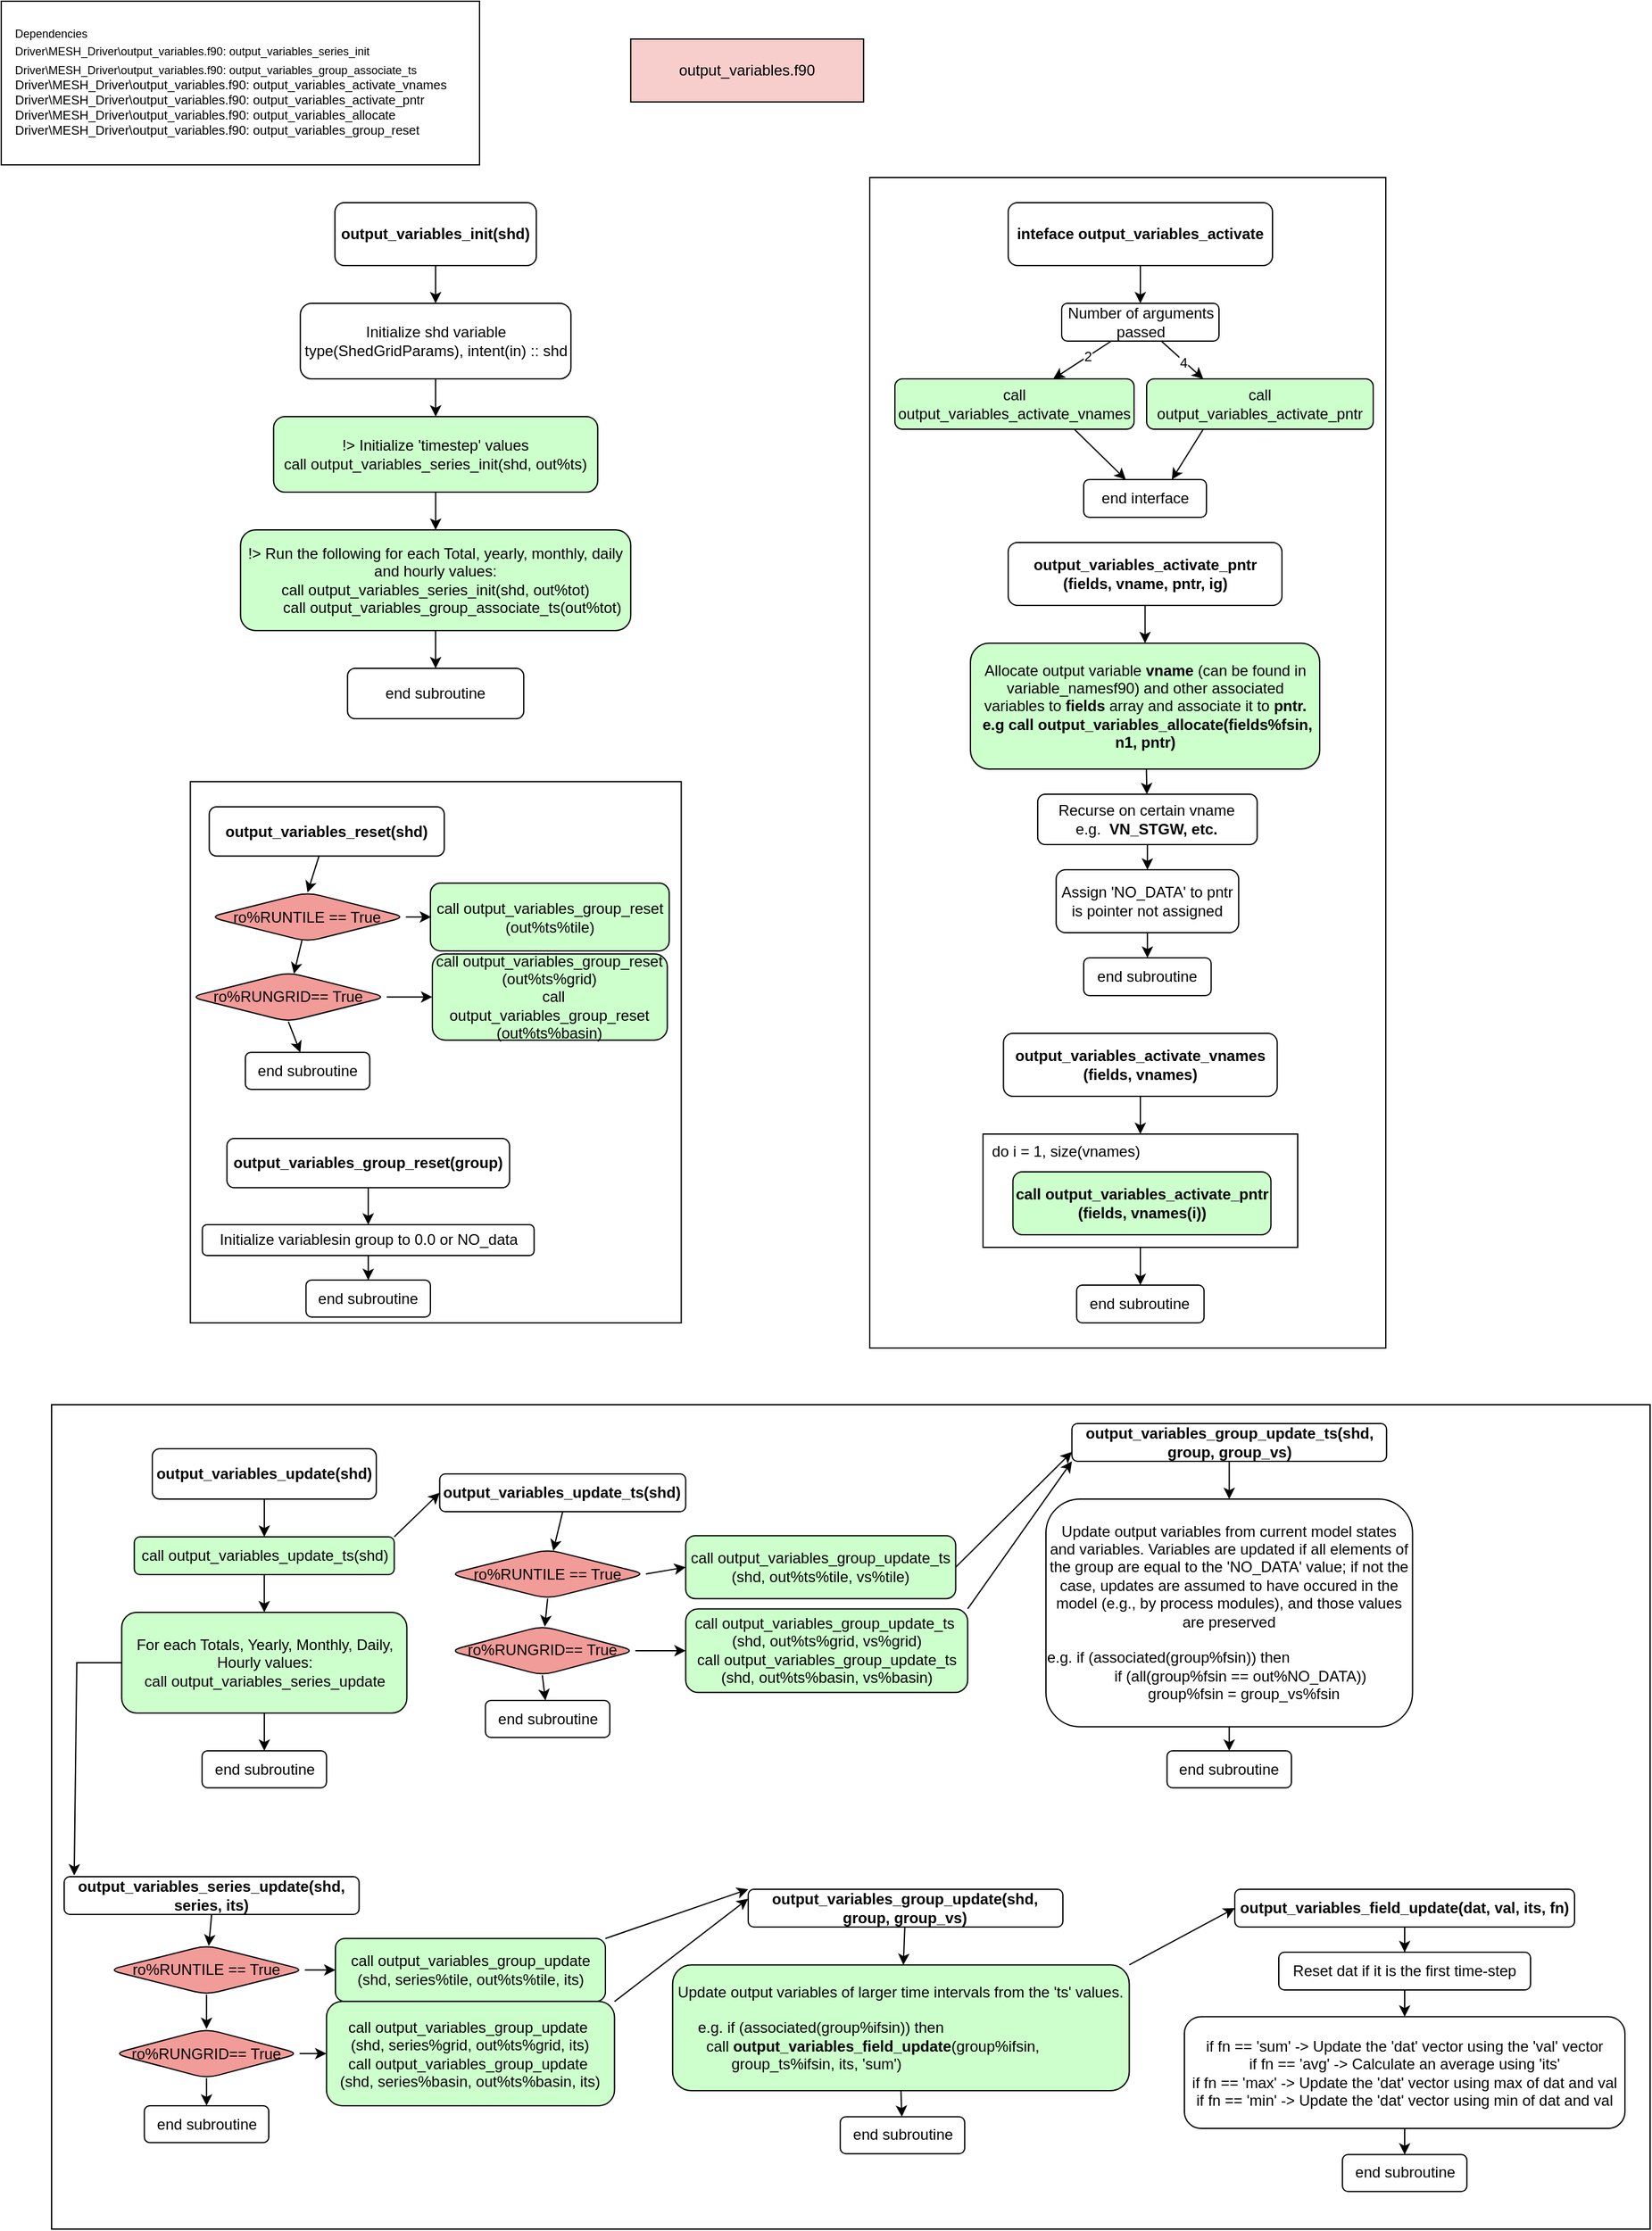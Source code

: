 <mxfile version="24.7.16">
  <diagram name="Page-1" id="zaTo76ql84y3UghPxRbT">
    <mxGraphModel dx="2683" dy="1070" grid="1" gridSize="10" guides="1" tooltips="1" connect="1" arrows="1" fold="1" page="1" pageScale="1" pageWidth="850" pageHeight="1100" math="0" shadow="0">
      <root>
        <mxCell id="0" />
        <mxCell id="1" parent="0" />
        <mxCell id="HI4NAbZDw0g9heowj1an-21" value="output_variables.f90" style="rounded=0;whiteSpace=wrap;html=1;fillColor=#F8CECC;" parent="1" vertex="1">
          <mxGeometry x="500.12" y="30" width="185" height="50" as="geometry" />
        </mxCell>
        <mxCell id="HI4NAbZDw0g9heowj1an-22" value="" style="edgeStyle=orthogonalEdgeStyle;rounded=0;orthogonalLoop=1;jettySize=auto;html=1;" parent="1" source="HI4NAbZDw0g9heowj1an-23" target="HI4NAbZDw0g9heowj1an-28" edge="1">
          <mxGeometry relative="1" as="geometry" />
        </mxCell>
        <mxCell id="HI4NAbZDw0g9heowj1an-23" value="&lt;b&gt;output_variables_init(shd)&lt;/b&gt;" style="rounded=1;whiteSpace=wrap;html=1;" parent="1" vertex="1">
          <mxGeometry x="265.12" y="160" width="160" height="50" as="geometry" />
        </mxCell>
        <mxCell id="HI4NAbZDw0g9heowj1an-24" value="" style="group" parent="1" vertex="1" connectable="0">
          <mxGeometry width="380" height="130" as="geometry" />
        </mxCell>
        <mxCell id="HI4NAbZDw0g9heowj1an-25" value="" style="rounded=0;whiteSpace=wrap;html=1;" parent="HI4NAbZDw0g9heowj1an-24" vertex="1">
          <mxGeometry width="380" height="130" as="geometry" />
        </mxCell>
        <mxCell id="HI4NAbZDw0g9heowj1an-26" value="&lt;font style=&quot;font-size: 9px;&quot;&gt;Dependencies&lt;/font&gt;&lt;div&gt;&lt;div&gt;&lt;font style=&quot;font-size: 9px;&quot;&gt;Driver\MESH_Driver\output_variables.f90: output_variables_series_init&lt;/font&gt;&lt;/div&gt;&lt;div&gt;&lt;font style=&quot;font-size: 9px;&quot;&gt;Driver\MESH_Driver\output_variables.f90: output_variables_group_associate_ts&lt;/font&gt;&lt;/div&gt;&lt;/div&gt;&lt;div&gt;&lt;font size=&quot;1&quot; style=&quot;&quot;&gt;&lt;div style=&quot;&quot;&gt;Driver\MESH_Driver\output_variables.f90: output_variables_activate_vnames&lt;/div&gt;&lt;div style=&quot;&quot;&gt;Driver\MESH_Driver\output_variables.f90: output_variables_activate_pntr&lt;/div&gt;&lt;div style=&quot;&quot;&gt;Driver\MESH_Driver\output_variables.f90: output_variables_allocate&lt;/div&gt;&lt;div style=&quot;&quot;&gt;Driver\MESH_Driver\output_variables.f90: output_variables_group_reset&lt;br&gt;&lt;/div&gt;&lt;/font&gt;&lt;/div&gt;" style="text;html=1;align=left;verticalAlign=middle;whiteSpace=wrap;rounded=0;" parent="HI4NAbZDw0g9heowj1an-24" vertex="1">
          <mxGeometry x="8.769" width="361.731" height="126.486" as="geometry" />
        </mxCell>
        <mxCell id="HI4NAbZDw0g9heowj1an-27" value="" style="edgeStyle=orthogonalEdgeStyle;rounded=0;orthogonalLoop=1;jettySize=auto;html=1;" parent="1" source="HI4NAbZDw0g9heowj1an-28" target="HI4NAbZDw0g9heowj1an-30" edge="1">
          <mxGeometry relative="1" as="geometry" />
        </mxCell>
        <mxCell id="HI4NAbZDw0g9heowj1an-28" value="Initialize shd variable&lt;div&gt;type(ShedGridParams), intent(in) :: shd&lt;br&gt;&lt;/div&gt;" style="whiteSpace=wrap;html=1;rounded=1;" parent="1" vertex="1">
          <mxGeometry x="237.62" y="240" width="215" height="60" as="geometry" />
        </mxCell>
        <mxCell id="HI4NAbZDw0g9heowj1an-29" value="" style="edgeStyle=orthogonalEdgeStyle;rounded=0;orthogonalLoop=1;jettySize=auto;html=1;" parent="1" source="HI4NAbZDw0g9heowj1an-30" target="HI4NAbZDw0g9heowj1an-32" edge="1">
          <mxGeometry relative="1" as="geometry" />
        </mxCell>
        <mxCell id="HI4NAbZDw0g9heowj1an-30" value="&lt;div&gt;&lt;span style=&quot;background-color: initial;&quot;&gt;!&amp;gt; Initialize &#39;timestep&#39; values&lt;/span&gt;&lt;/div&gt;&lt;div&gt;&lt;span style=&quot;background-color: initial;&quot;&gt;call output_variables_series_init(shd, out%ts)&lt;/span&gt;&lt;br&gt;&lt;/div&gt;" style="whiteSpace=wrap;html=1;rounded=1;fillColor=#CCFFCC;" parent="1" vertex="1">
          <mxGeometry x="216.37" y="330" width="257.5" height="60" as="geometry" />
        </mxCell>
        <mxCell id="HI4NAbZDw0g9heowj1an-31" value="" style="edgeStyle=orthogonalEdgeStyle;rounded=0;orthogonalLoop=1;jettySize=auto;html=1;" parent="1" source="HI4NAbZDw0g9heowj1an-32" target="HI4NAbZDw0g9heowj1an-33" edge="1">
          <mxGeometry relative="1" as="geometry" />
        </mxCell>
        <mxCell id="HI4NAbZDw0g9heowj1an-32" value="&lt;div&gt;!&amp;gt; Run the following for each Total, yearly, monthly, daily and hourly values:&lt;/div&gt;&lt;div&gt;call output_variables_series_init(shd, out%tot)&lt;/div&gt;&lt;div&gt;&amp;nbsp; &amp;nbsp; &amp;nbsp; &amp;nbsp; call output_variables_group_associate_ts(out%tot)&lt;/div&gt;" style="whiteSpace=wrap;html=1;rounded=1;fillColor=#CCFFCC;" parent="1" vertex="1">
          <mxGeometry x="190.12" y="420" width="310" height="80" as="geometry" />
        </mxCell>
        <mxCell id="HI4NAbZDw0g9heowj1an-33" value="end subroutine" style="whiteSpace=wrap;html=1;rounded=1;" parent="1" vertex="1">
          <mxGeometry x="275.12" y="530" width="140" height="40" as="geometry" />
        </mxCell>
        <mxCell id="HI4NAbZDw0g9heowj1an-63" value="" style="group" parent="1" vertex="1" connectable="0">
          <mxGeometry x="150.002" y="620" width="390.238" height="430" as="geometry" />
        </mxCell>
        <mxCell id="HI4NAbZDw0g9heowj1an-64" value="" style="rounded=0;whiteSpace=wrap;html=1;" parent="HI4NAbZDw0g9heowj1an-63" vertex="1">
          <mxGeometry x="0.238" width="390" height="430" as="geometry" />
        </mxCell>
        <mxCell id="HI4NAbZDw0g9heowj1an-65" style="edgeStyle=none;rounded=0;orthogonalLoop=1;jettySize=auto;html=1;entryX=0.5;entryY=0;entryDx=0;entryDy=0;" parent="HI4NAbZDw0g9heowj1an-63" source="HI4NAbZDw0g9heowj1an-66" target="HI4NAbZDw0g9heowj1an-70" edge="1">
          <mxGeometry relative="1" as="geometry">
            <mxPoint x="95.179" y="88" as="targetPoint" />
          </mxGeometry>
        </mxCell>
        <mxCell id="HI4NAbZDw0g9heowj1an-66" value="&lt;b&gt;output_variables_reset(shd)&lt;/b&gt;" style="whiteSpace=wrap;html=1;rounded=1;fillColor=#FFFFFF;" parent="HI4NAbZDw0g9heowj1an-63" vertex="1">
          <mxGeometry x="15.25" y="19.996" width="186.696" height="39.111" as="geometry" />
        </mxCell>
        <mxCell id="HI4NAbZDw0g9heowj1an-67" value="end subroutine" style="whiteSpace=wrap;html=1;rounded=1;fillColor=#FFFFFF;" parent="HI4NAbZDw0g9heowj1an-63" vertex="1">
          <mxGeometry x="43.929" y="215.111" width="98.839" height="29.333" as="geometry" />
        </mxCell>
        <mxCell id="HI4NAbZDw0g9heowj1an-68" value="" style="edgeStyle=orthogonalEdgeStyle;rounded=0;orthogonalLoop=1;jettySize=auto;html=1;" parent="HI4NAbZDw0g9heowj1an-63" source="HI4NAbZDw0g9heowj1an-70" target="HI4NAbZDw0g9heowj1an-71" edge="1">
          <mxGeometry relative="1" as="geometry" />
        </mxCell>
        <mxCell id="HI4NAbZDw0g9heowj1an-69" style="rounded=0;orthogonalLoop=1;jettySize=auto;html=1;" parent="HI4NAbZDw0g9heowj1an-63" source="HI4NAbZDw0g9heowj1an-70" target="HI4NAbZDw0g9heowj1an-74" edge="1">
          <mxGeometry relative="1" as="geometry" />
        </mxCell>
        <mxCell id="HI4NAbZDw0g9heowj1an-70" value="&lt;div&gt;ro%RUNTILE == True&lt;/div&gt;" style="rhombus;whiteSpace=wrap;html=1;rounded=1;fillColor=#F19C99;" parent="HI4NAbZDw0g9heowj1an-63" vertex="1">
          <mxGeometry x="15.248" y="88" width="156.19" height="39.111" as="geometry" />
        </mxCell>
        <mxCell id="HI4NAbZDw0g9heowj1an-71" value="call output_variables_group_reset (out%ts%tile)" style="whiteSpace=wrap;html=1;fillColor=#CCFFCC;rounded=1;" parent="HI4NAbZDw0g9heowj1an-63" vertex="1">
          <mxGeometry x="190.972" y="80.667" width="189.742" height="53.778" as="geometry" />
        </mxCell>
        <mxCell id="HI4NAbZDw0g9heowj1an-72" style="edgeStyle=orthogonalEdgeStyle;rounded=0;orthogonalLoop=1;jettySize=auto;html=1;exitX=1;exitY=0.5;exitDx=0;exitDy=0;entryX=0;entryY=0.5;entryDx=0;entryDy=0;" parent="HI4NAbZDw0g9heowj1an-63" source="HI4NAbZDw0g9heowj1an-74" target="HI4NAbZDw0g9heowj1an-75" edge="1">
          <mxGeometry relative="1" as="geometry" />
        </mxCell>
        <mxCell id="HI4NAbZDw0g9heowj1an-73" style="rounded=0;orthogonalLoop=1;jettySize=auto;html=1;exitX=0.5;exitY=1;exitDx=0;exitDy=0;" parent="HI4NAbZDw0g9heowj1an-63" source="HI4NAbZDw0g9heowj1an-74" target="HI4NAbZDw0g9heowj1an-67" edge="1">
          <mxGeometry relative="1" as="geometry" />
        </mxCell>
        <mxCell id="HI4NAbZDw0g9heowj1an-74" value="&lt;div&gt;ro%RUNGRID== True&lt;/div&gt;" style="rhombus;whiteSpace=wrap;html=1;rounded=1;fillColor=#F19C99;" parent="HI4NAbZDw0g9heowj1an-63" vertex="1">
          <mxGeometry y="151.556" width="156.19" height="39.111" as="geometry" />
        </mxCell>
        <mxCell id="HI4NAbZDw0g9heowj1an-75" value="&lt;div&gt;call output_variables_group_reset (out%ts%grid)&lt;/div&gt;&lt;div&gt;&amp;nbsp; call output_variables_group_reset (out%ts%basin)&lt;/div&gt;" style="whiteSpace=wrap;html=1;fillColor=#CCFFCC;rounded=1;" parent="HI4NAbZDw0g9heowj1an-63" vertex="1">
          <mxGeometry x="192.495" y="136.889" width="186.696" height="68.444" as="geometry" />
        </mxCell>
        <mxCell id="HI4NAbZDw0g9heowj1an-76" style="edgeStyle=none;rounded=0;orthogonalLoop=1;jettySize=auto;html=1;entryX=0.5;entryY=0;entryDx=0;entryDy=0;" parent="HI4NAbZDw0g9heowj1an-63" source="HI4NAbZDw0g9heowj1an-77" target="HI4NAbZDw0g9heowj1an-80" edge="1">
          <mxGeometry relative="1" as="geometry">
            <mxPoint x="103.105" y="322.667" as="targetPoint" />
          </mxGeometry>
        </mxCell>
        <mxCell id="HI4NAbZDw0g9heowj1an-77" value="&lt;b&gt;output_variables_group_reset(group)&lt;/b&gt;" style="whiteSpace=wrap;html=1;rounded=1;fillColor=#FFFFFF;" parent="HI4NAbZDw0g9heowj1an-63" vertex="1">
          <mxGeometry x="29.295" y="283.556" width="224.524" height="39.111" as="geometry" />
        </mxCell>
        <mxCell id="HI4NAbZDw0g9heowj1an-78" value="end subroutine" style="whiteSpace=wrap;html=1;rounded=1;fillColor=#FFFFFF;" parent="HI4NAbZDw0g9heowj1an-63" vertex="1">
          <mxGeometry x="92.133" y="396" width="98.839" height="29.333" as="geometry" />
        </mxCell>
        <mxCell id="HI4NAbZDw0g9heowj1an-79" style="edgeStyle=orthogonalEdgeStyle;rounded=0;orthogonalLoop=1;jettySize=auto;html=1;entryX=0.5;entryY=0;entryDx=0;entryDy=0;" parent="HI4NAbZDw0g9heowj1an-63" source="HI4NAbZDw0g9heowj1an-80" target="HI4NAbZDw0g9heowj1an-78" edge="1">
          <mxGeometry relative="1" as="geometry" />
        </mxCell>
        <mxCell id="HI4NAbZDw0g9heowj1an-80" value="Initialize variablesin group to 0.0 or NO_data" style="whiteSpace=wrap;html=1;fillColor=#FFFFFF;rounded=1;" parent="HI4NAbZDw0g9heowj1an-63" vertex="1">
          <mxGeometry x="9.762" y="352" width="263.571" height="24.444" as="geometry" />
        </mxCell>
        <mxCell id="HI4NAbZDw0g9heowj1an-88" style="rounded=0;orthogonalLoop=1;jettySize=auto;html=1;" parent="1" edge="1">
          <mxGeometry relative="1" as="geometry">
            <mxPoint x="118.679" y="1256.003" as="sourcePoint" />
          </mxGeometry>
        </mxCell>
        <mxCell id="HI4NAbZDw0g9heowj1an-178" value="" style="group" parent="1" vertex="1" connectable="0">
          <mxGeometry x="690" y="140" width="410" height="930" as="geometry" />
        </mxCell>
        <mxCell id="HI4NAbZDw0g9heowj1an-20" value="" style="rounded=0;whiteSpace=wrap;html=1;" parent="HI4NAbZDw0g9heowj1an-178" vertex="1">
          <mxGeometry width="410" height="930" as="geometry" />
        </mxCell>
        <mxCell id="HI4NAbZDw0g9heowj1an-34" value="" style="edgeStyle=orthogonalEdgeStyle;rounded=0;orthogonalLoop=1;jettySize=auto;html=1;" parent="HI4NAbZDw0g9heowj1an-178" source="HI4NAbZDw0g9heowj1an-35" target="HI4NAbZDw0g9heowj1an-40" edge="1">
          <mxGeometry relative="1" as="geometry" />
        </mxCell>
        <mxCell id="HI4NAbZDw0g9heowj1an-35" value="&lt;b&gt;inteface output_variables_activate&lt;/b&gt;" style="rounded=1;whiteSpace=wrap;html=1;" parent="HI4NAbZDw0g9heowj1an-178" vertex="1">
          <mxGeometry x="110" y="20" width="210" height="50" as="geometry" />
        </mxCell>
        <mxCell id="HI4NAbZDw0g9heowj1an-36" value="" style="rounded=0;orthogonalLoop=1;jettySize=auto;html=1;" parent="HI4NAbZDw0g9heowj1an-178" source="HI4NAbZDw0g9heowj1an-40" target="HI4NAbZDw0g9heowj1an-42" edge="1">
          <mxGeometry relative="1" as="geometry" />
        </mxCell>
        <mxCell id="HI4NAbZDw0g9heowj1an-37" value="2" style="edgeLabel;html=1;align=center;verticalAlign=middle;resizable=0;points=[];" parent="HI4NAbZDw0g9heowj1an-36" vertex="1" connectable="0">
          <mxGeometry x="-0.175" y="-1" relative="1" as="geometry">
            <mxPoint as="offset" />
          </mxGeometry>
        </mxCell>
        <mxCell id="HI4NAbZDw0g9heowj1an-38" style="rounded=0;orthogonalLoop=1;jettySize=auto;html=1;entryX=0.25;entryY=0;entryDx=0;entryDy=0;" parent="HI4NAbZDw0g9heowj1an-178" source="HI4NAbZDw0g9heowj1an-40" target="HI4NAbZDw0g9heowj1an-43" edge="1">
          <mxGeometry relative="1" as="geometry" />
        </mxCell>
        <mxCell id="HI4NAbZDw0g9heowj1an-39" value="4" style="edgeLabel;html=1;align=center;verticalAlign=middle;resizable=0;points=[];" parent="HI4NAbZDw0g9heowj1an-38" vertex="1" connectable="0">
          <mxGeometry x="0.072" y="-1" relative="1" as="geometry">
            <mxPoint as="offset" />
          </mxGeometry>
        </mxCell>
        <mxCell id="HI4NAbZDw0g9heowj1an-40" value="Number of arguments passed" style="whiteSpace=wrap;html=1;rounded=1;" parent="HI4NAbZDw0g9heowj1an-178" vertex="1">
          <mxGeometry x="152.5" y="100" width="125" height="30" as="geometry" />
        </mxCell>
        <mxCell id="HI4NAbZDw0g9heowj1an-41" style="rounded=0;orthogonalLoop=1;jettySize=auto;html=1;exitX=0.75;exitY=1;exitDx=0;exitDy=0;" parent="HI4NAbZDw0g9heowj1an-178" source="HI4NAbZDw0g9heowj1an-42" target="HI4NAbZDw0g9heowj1an-44" edge="1">
          <mxGeometry relative="1" as="geometry" />
        </mxCell>
        <mxCell id="HI4NAbZDw0g9heowj1an-42" value="call output_variables_activate_vnames" style="whiteSpace=wrap;html=1;rounded=1;fillColor=#CCFFCC;" parent="HI4NAbZDw0g9heowj1an-178" vertex="1">
          <mxGeometry x="20" y="160" width="190" height="40" as="geometry" />
        </mxCell>
        <mxCell id="HI4NAbZDw0g9heowj1an-43" value="call output_variables_activate_pntr" style="whiteSpace=wrap;html=1;rounded=1;fillColor=#CCFFCC;" parent="HI4NAbZDw0g9heowj1an-178" vertex="1">
          <mxGeometry x="220" y="160" width="180" height="40" as="geometry" />
        </mxCell>
        <mxCell id="HI4NAbZDw0g9heowj1an-44" value="end interface" style="whiteSpace=wrap;html=1;rounded=1;" parent="HI4NAbZDw0g9heowj1an-178" vertex="1">
          <mxGeometry x="170" y="240" width="97.5" height="30" as="geometry" />
        </mxCell>
        <mxCell id="HI4NAbZDw0g9heowj1an-45" style="edgeStyle=none;rounded=0;orthogonalLoop=1;jettySize=auto;html=1;exitX=0.25;exitY=1;exitDx=0;exitDy=0;" parent="HI4NAbZDw0g9heowj1an-178" source="HI4NAbZDw0g9heowj1an-43" edge="1">
          <mxGeometry relative="1" as="geometry">
            <mxPoint x="240" y="240" as="targetPoint" />
          </mxGeometry>
        </mxCell>
        <mxCell id="HI4NAbZDw0g9heowj1an-46" style="edgeStyle=none;rounded=0;orthogonalLoop=1;jettySize=auto;html=1;entryX=0.5;entryY=0;entryDx=0;entryDy=0;" parent="HI4NAbZDw0g9heowj1an-178" source="HI4NAbZDw0g9heowj1an-47" target="HI4NAbZDw0g9heowj1an-49" edge="1">
          <mxGeometry relative="1" as="geometry" />
        </mxCell>
        <mxCell id="HI4NAbZDw0g9heowj1an-47" value="&lt;b&gt;output_variables_activate_vnames (fields, vnames)&lt;/b&gt;" style="whiteSpace=wrap;html=1;rounded=1;fillColor=#FFFFFF;" parent="HI4NAbZDw0g9heowj1an-178" vertex="1">
          <mxGeometry x="106.25" y="680" width="217.5" height="50" as="geometry" />
        </mxCell>
        <mxCell id="HI4NAbZDw0g9heowj1an-48" value="" style="group" parent="HI4NAbZDw0g9heowj1an-178" vertex="1" connectable="0">
          <mxGeometry x="90" y="760" width="250" height="90" as="geometry" />
        </mxCell>
        <mxCell id="HI4NAbZDw0g9heowj1an-49" value="" style="rounded=0;whiteSpace=wrap;html=1;" parent="HI4NAbZDw0g9heowj1an-48" vertex="1">
          <mxGeometry width="250" height="90" as="geometry" />
        </mxCell>
        <mxCell id="HI4NAbZDw0g9heowj1an-50" value="&lt;b&gt;call output_variables_activate_pntr (fields, vnames(i))&lt;/b&gt;" style="whiteSpace=wrap;html=1;rounded=1;fillColor=#CCFFCC;" parent="HI4NAbZDw0g9heowj1an-48" vertex="1">
          <mxGeometry x="23.75" y="30" width="205" height="50" as="geometry" />
        </mxCell>
        <mxCell id="HI4NAbZDw0g9heowj1an-51" value="do i = 1, size(vnames)" style="text;html=1;align=center;verticalAlign=middle;whiteSpace=wrap;rounded=0;" parent="HI4NAbZDw0g9heowj1an-48" vertex="1">
          <mxGeometry x="6.25" y="4" width="120" height="20" as="geometry" />
        </mxCell>
        <mxCell id="HI4NAbZDw0g9heowj1an-52" value="end subroutine" style="whiteSpace=wrap;html=1;rounded=1;fillColor=#FFFFFF;" parent="HI4NAbZDw0g9heowj1an-178" vertex="1">
          <mxGeometry x="164.38" y="880" width="101.25" height="30" as="geometry" />
        </mxCell>
        <mxCell id="HI4NAbZDw0g9heowj1an-53" value="" style="edgeStyle=none;rounded=0;orthogonalLoop=1;jettySize=auto;html=1;exitX=0.5;exitY=1;exitDx=0;exitDy=0;" parent="HI4NAbZDw0g9heowj1an-178" source="HI4NAbZDw0g9heowj1an-49" target="HI4NAbZDw0g9heowj1an-52" edge="1">
          <mxGeometry relative="1" as="geometry">
            <mxPoint x="216" y="860" as="sourcePoint" />
          </mxGeometry>
        </mxCell>
        <mxCell id="HI4NAbZDw0g9heowj1an-54" style="edgeStyle=none;rounded=0;orthogonalLoop=1;jettySize=auto;html=1;" parent="HI4NAbZDw0g9heowj1an-178" source="HI4NAbZDw0g9heowj1an-55" target="HI4NAbZDw0g9heowj1an-59" edge="1">
          <mxGeometry relative="1" as="geometry">
            <mxPoint x="218.75" y="370" as="targetPoint" />
          </mxGeometry>
        </mxCell>
        <mxCell id="HI4NAbZDw0g9heowj1an-55" value="&lt;b&gt;output_variables_activate_pntr (fields, vname, pntr, ig)&lt;/b&gt;" style="whiteSpace=wrap;html=1;rounded=1;fillColor=#FFFFFF;" parent="HI4NAbZDw0g9heowj1an-178" vertex="1">
          <mxGeometry x="110" y="290" width="217.5" height="50" as="geometry" />
        </mxCell>
        <mxCell id="HI4NAbZDw0g9heowj1an-56" value="end subroutine" style="whiteSpace=wrap;html=1;rounded=1;fillColor=#FFFFFF;" parent="HI4NAbZDw0g9heowj1an-178" vertex="1">
          <mxGeometry x="170" y="620" width="101.25" height="30" as="geometry" />
        </mxCell>
        <mxCell id="HI4NAbZDw0g9heowj1an-57" value="" style="edgeStyle=none;rounded=0;orthogonalLoop=1;jettySize=auto;html=1;exitX=0.5;exitY=1;exitDx=0;exitDy=0;" parent="HI4NAbZDw0g9heowj1an-178" source="HI4NAbZDw0g9heowj1an-60" target="HI4NAbZDw0g9heowj1an-56" edge="1">
          <mxGeometry relative="1" as="geometry">
            <mxPoint x="215" y="610" as="sourcePoint" />
          </mxGeometry>
        </mxCell>
        <mxCell id="HI4NAbZDw0g9heowj1an-58" style="edgeStyle=none;rounded=0;orthogonalLoop=1;jettySize=auto;html=1;" parent="HI4NAbZDw0g9heowj1an-178" source="HI4NAbZDw0g9heowj1an-59" target="HI4NAbZDw0g9heowj1an-62" edge="1">
          <mxGeometry relative="1" as="geometry" />
        </mxCell>
        <mxCell id="HI4NAbZDw0g9heowj1an-59" value="Allocate output variable &lt;b&gt;vname &lt;/b&gt;(can be found in variable_namesf90)&amp;nbsp;and other associated variables&amp;nbsp;to&lt;b&gt;&amp;nbsp;fields &lt;/b&gt;array and associate it to &lt;b&gt;pntr.&lt;/b&gt;&lt;br&gt;&lt;b&gt;&amp;nbsp;e.g call output_variables_allocate(fields%fsin, n1, pntr)&lt;/b&gt;" style="whiteSpace=wrap;html=1;rounded=1;fillColor=#CCFFCC;" parent="HI4NAbZDw0g9heowj1an-178" vertex="1">
          <mxGeometry x="80" y="370" width="277.5" height="100" as="geometry" />
        </mxCell>
        <mxCell id="HI4NAbZDw0g9heowj1an-60" value="Assign &#39;NO_DATA&#39; to pntr is pointer not assigned" style="whiteSpace=wrap;html=1;rounded=1;" parent="HI4NAbZDw0g9heowj1an-178" vertex="1">
          <mxGeometry x="148.12" y="550" width="145.01" height="50" as="geometry" />
        </mxCell>
        <mxCell id="HI4NAbZDw0g9heowj1an-61" style="edgeStyle=none;rounded=0;orthogonalLoop=1;jettySize=auto;html=1;entryX=0.5;entryY=0;entryDx=0;entryDy=0;" parent="HI4NAbZDw0g9heowj1an-178" source="HI4NAbZDw0g9heowj1an-62" target="HI4NAbZDw0g9heowj1an-60" edge="1">
          <mxGeometry relative="1" as="geometry" />
        </mxCell>
        <mxCell id="HI4NAbZDw0g9heowj1an-62" value="Recurse on certain vname e.g.&amp;nbsp;&amp;nbsp;&lt;b&gt;VN_STGW, etc.&lt;/b&gt;" style="whiteSpace=wrap;html=1;rounded=1;" parent="HI4NAbZDw0g9heowj1an-178" vertex="1">
          <mxGeometry x="133.44" y="490" width="174.37" height="40" as="geometry" />
        </mxCell>
        <mxCell id="HI4NAbZDw0g9heowj1an-179" value="" style="group" parent="1" vertex="1" connectable="0">
          <mxGeometry x="40" y="1115" width="1270" height="655" as="geometry" />
        </mxCell>
        <mxCell id="HI4NAbZDw0g9heowj1an-177" value="" style="rounded=0;whiteSpace=wrap;html=1;" parent="HI4NAbZDw0g9heowj1an-179" vertex="1">
          <mxGeometry width="1270" height="655" as="geometry" />
        </mxCell>
        <mxCell id="HI4NAbZDw0g9heowj1an-101" value="" style="edgeStyle=orthogonalEdgeStyle;rounded=0;orthogonalLoop=1;jettySize=auto;html=1;" parent="HI4NAbZDw0g9heowj1an-179" source="HI4NAbZDw0g9heowj1an-85" target="HI4NAbZDw0g9heowj1an-100" edge="1">
          <mxGeometry relative="1" as="geometry" />
        </mxCell>
        <mxCell id="HI4NAbZDw0g9heowj1an-85" value="&lt;b&gt;output_variables_update(shd)&lt;/b&gt;" style="whiteSpace=wrap;html=1;rounded=1;fillColor=#FFFFFF;" parent="HI4NAbZDw0g9heowj1an-179" vertex="1">
          <mxGeometry x="80" y="35" width="177.95" height="40" as="geometry" />
        </mxCell>
        <mxCell id="HI4NAbZDw0g9heowj1an-86" value="end subroutine" style="whiteSpace=wrap;html=1;rounded=1;fillColor=#FFFFFF;" parent="HI4NAbZDw0g9heowj1an-179" vertex="1">
          <mxGeometry x="119.55" y="275.001" width="98.839" height="29.333" as="geometry" />
        </mxCell>
        <mxCell id="HI4NAbZDw0g9heowj1an-114" style="rounded=0;orthogonalLoop=1;jettySize=auto;html=1;exitX=0.5;exitY=1;exitDx=0;exitDy=0;" parent="HI4NAbZDw0g9heowj1an-179" source="HI4NAbZDw0g9heowj1an-96" target="HI4NAbZDw0g9heowj1an-110" edge="1">
          <mxGeometry relative="1" as="geometry" />
        </mxCell>
        <mxCell id="HI4NAbZDw0g9heowj1an-96" value="&lt;b&gt;output_variables_update_ts(shd)&lt;/b&gt;" style="whiteSpace=wrap;html=1;rounded=1;fillColor=#FFFFFF;" parent="HI4NAbZDw0g9heowj1an-179" vertex="1">
          <mxGeometry x="308.33" y="55" width="195.46" height="30" as="geometry" />
        </mxCell>
        <mxCell id="HI4NAbZDw0g9heowj1an-103" value="" style="edgeStyle=orthogonalEdgeStyle;rounded=0;orthogonalLoop=1;jettySize=auto;html=1;" parent="HI4NAbZDw0g9heowj1an-179" source="HI4NAbZDw0g9heowj1an-100" target="HI4NAbZDw0g9heowj1an-102" edge="1">
          <mxGeometry relative="1" as="geometry" />
        </mxCell>
        <mxCell id="HI4NAbZDw0g9heowj1an-150" style="edgeStyle=none;rounded=0;orthogonalLoop=1;jettySize=auto;html=1;exitX=1;exitY=0;exitDx=0;exitDy=0;entryX=0;entryY=0.5;entryDx=0;entryDy=0;" parent="HI4NAbZDw0g9heowj1an-179" source="HI4NAbZDw0g9heowj1an-100" target="HI4NAbZDw0g9heowj1an-96" edge="1">
          <mxGeometry relative="1" as="geometry" />
        </mxCell>
        <mxCell id="HI4NAbZDw0g9heowj1an-100" value="call output_variables_update_ts(shd)" style="whiteSpace=wrap;html=1;fillColor=#CCFFCC;rounded=1;" parent="HI4NAbZDw0g9heowj1an-179" vertex="1">
          <mxGeometry x="65.7" y="105" width="206.54" height="30" as="geometry" />
        </mxCell>
        <mxCell id="HI4NAbZDw0g9heowj1an-105" style="edgeStyle=orthogonalEdgeStyle;rounded=0;orthogonalLoop=1;jettySize=auto;html=1;" parent="HI4NAbZDw0g9heowj1an-179" source="HI4NAbZDw0g9heowj1an-102" target="HI4NAbZDw0g9heowj1an-86" edge="1">
          <mxGeometry relative="1" as="geometry" />
        </mxCell>
        <mxCell id="HI4NAbZDw0g9heowj1an-151" style="edgeStyle=none;rounded=0;orthogonalLoop=1;jettySize=auto;html=1;exitX=0;exitY=0.5;exitDx=0;exitDy=0;entryX=0.034;entryY=-0.033;entryDx=0;entryDy=0;entryPerimeter=0;" parent="HI4NAbZDw0g9heowj1an-179" source="HI4NAbZDw0g9heowj1an-102" target="HI4NAbZDw0g9heowj1an-120" edge="1">
          <mxGeometry relative="1" as="geometry">
            <Array as="points">
              <mxPoint x="20" y="205" />
            </Array>
          </mxGeometry>
        </mxCell>
        <mxCell id="HI4NAbZDw0g9heowj1an-102" value="For each Totals, Yearly, Monthly, Daily, Hourly values:&lt;div&gt;call output_variables_series_update&lt;br&gt;&lt;/div&gt;" style="whiteSpace=wrap;html=1;fillColor=#CCFFCC;rounded=1;" parent="HI4NAbZDw0g9heowj1an-179" vertex="1">
          <mxGeometry x="55.7" y="165" width="226.55" height="80" as="geometry" />
        </mxCell>
        <mxCell id="HI4NAbZDw0g9heowj1an-109" value="end subroutine" style="whiteSpace=wrap;html=1;rounded=1;fillColor=#FFFFFF;" parent="HI4NAbZDw0g9heowj1an-179" vertex="1">
          <mxGeometry x="344.67" y="235.001" width="98.839" height="29.333" as="geometry" />
        </mxCell>
        <mxCell id="HI4NAbZDw0g9heowj1an-115" style="edgeStyle=none;rounded=0;orthogonalLoop=1;jettySize=auto;html=1;exitX=0.5;exitY=1;exitDx=0;exitDy=0;" parent="HI4NAbZDw0g9heowj1an-179" source="HI4NAbZDw0g9heowj1an-110" target="HI4NAbZDw0g9heowj1an-112" edge="1">
          <mxGeometry relative="1" as="geometry" />
        </mxCell>
        <mxCell id="HI4NAbZDw0g9heowj1an-116" style="edgeStyle=none;rounded=0;orthogonalLoop=1;jettySize=auto;html=1;exitX=1;exitY=0.5;exitDx=0;exitDy=0;entryX=0;entryY=0.5;entryDx=0;entryDy=0;" parent="HI4NAbZDw0g9heowj1an-179" source="HI4NAbZDw0g9heowj1an-110" target="HI4NAbZDw0g9heowj1an-111" edge="1">
          <mxGeometry relative="1" as="geometry" />
        </mxCell>
        <mxCell id="HI4NAbZDw0g9heowj1an-110" value="&lt;div&gt;ro%RUNTILE == True&lt;/div&gt;" style="rhombus;whiteSpace=wrap;html=1;rounded=1;fillColor=#F19C99;" parent="HI4NAbZDw0g9heowj1an-179" vertex="1">
          <mxGeometry x="315.99" y="115" width="156.19" height="39.111" as="geometry" />
        </mxCell>
        <mxCell id="HI4NAbZDw0g9heowj1an-136" style="edgeStyle=none;rounded=0;orthogonalLoop=1;jettySize=auto;html=1;exitX=1;exitY=0.5;exitDx=0;exitDy=0;entryX=0;entryY=0.75;entryDx=0;entryDy=0;" parent="HI4NAbZDw0g9heowj1an-179" source="HI4NAbZDw0g9heowj1an-111" target="HI4NAbZDw0g9heowj1an-131" edge="1">
          <mxGeometry relative="1" as="geometry" />
        </mxCell>
        <mxCell id="HI4NAbZDw0g9heowj1an-111" value="call output_variables_group_update_ts (shd, out%ts%tile, vs%tile)" style="whiteSpace=wrap;html=1;fillColor=#CCFFCC;rounded=1;" parent="HI4NAbZDw0g9heowj1an-179" vertex="1">
          <mxGeometry x="503.79" y="104.11" width="214.49" height="50" as="geometry" />
        </mxCell>
        <mxCell id="HI4NAbZDw0g9heowj1an-117" style="edgeStyle=none;rounded=0;orthogonalLoop=1;jettySize=auto;html=1;entryX=0;entryY=0.5;entryDx=0;entryDy=0;" parent="HI4NAbZDw0g9heowj1an-179" source="HI4NAbZDw0g9heowj1an-112" target="HI4NAbZDw0g9heowj1an-113" edge="1">
          <mxGeometry relative="1" as="geometry" />
        </mxCell>
        <mxCell id="HI4NAbZDw0g9heowj1an-118" style="edgeStyle=none;rounded=0;orthogonalLoop=1;jettySize=auto;html=1;exitX=0.5;exitY=1;exitDx=0;exitDy=0;" parent="HI4NAbZDw0g9heowj1an-179" source="HI4NAbZDw0g9heowj1an-112" target="HI4NAbZDw0g9heowj1an-109" edge="1">
          <mxGeometry relative="1" as="geometry" />
        </mxCell>
        <mxCell id="HI4NAbZDw0g9heowj1an-112" value="&lt;div&gt;ro%RUNGRID== True&lt;/div&gt;" style="rhombus;whiteSpace=wrap;html=1;rounded=1;fillColor=#F19C99;" parent="HI4NAbZDw0g9heowj1an-179" vertex="1">
          <mxGeometry x="315.99" y="175.89" width="147.8" height="39.11" as="geometry" />
        </mxCell>
        <mxCell id="HI4NAbZDw0g9heowj1an-137" style="edgeStyle=none;rounded=0;orthogonalLoop=1;jettySize=auto;html=1;exitX=1;exitY=0;exitDx=0;exitDy=0;entryX=0;entryY=1;entryDx=0;entryDy=0;" parent="HI4NAbZDw0g9heowj1an-179" source="HI4NAbZDw0g9heowj1an-113" edge="1" target="HI4NAbZDw0g9heowj1an-131">
          <mxGeometry relative="1" as="geometry">
            <mxPoint x="780" y="45" as="targetPoint" />
          </mxGeometry>
        </mxCell>
        <mxCell id="HI4NAbZDw0g9heowj1an-113" value="&lt;div&gt;call output_variables_group_update_ts&amp;nbsp;&lt;/div&gt;&lt;div&gt;(shd, out%ts%grid, vs%grid)&lt;/div&gt;&lt;div&gt;call output_variables_group_update_ts (shd, out%ts%basin, vs%basin)&lt;/div&gt;" style="whiteSpace=wrap;html=1;fillColor=#CCFFCC;rounded=1;" parent="HI4NAbZDw0g9heowj1an-179" vertex="1">
          <mxGeometry x="503.79" y="162.22" width="224.02" height="66.45" as="geometry" />
        </mxCell>
        <mxCell id="HI4NAbZDw0g9heowj1an-119" style="rounded=0;orthogonalLoop=1;jettySize=auto;html=1;exitX=0.5;exitY=1;exitDx=0;exitDy=0;" parent="HI4NAbZDw0g9heowj1an-179" source="HI4NAbZDw0g9heowj1an-120" target="HI4NAbZDw0g9heowj1an-124" edge="1">
          <mxGeometry relative="1" as="geometry" />
        </mxCell>
        <mxCell id="HI4NAbZDw0g9heowj1an-120" value="&lt;b&gt;output_variables_series_update(shd, series, its)&lt;/b&gt;" style="whiteSpace=wrap;html=1;rounded=1;fillColor=#FFFFFF;" parent="HI4NAbZDw0g9heowj1an-179" vertex="1">
          <mxGeometry x="10.0" y="375" width="234.3" height="30" as="geometry" />
        </mxCell>
        <mxCell id="HI4NAbZDw0g9heowj1an-121" value="end subroutine" style="whiteSpace=wrap;html=1;rounded=1;fillColor=#FFFFFF;" parent="HI4NAbZDw0g9heowj1an-179" vertex="1">
          <mxGeometry x="73.68" y="556.951" width="98.839" height="29.333" as="geometry" />
        </mxCell>
        <mxCell id="HI4NAbZDw0g9heowj1an-122" style="edgeStyle=none;rounded=0;orthogonalLoop=1;jettySize=auto;html=1;exitX=0.5;exitY=1;exitDx=0;exitDy=0;" parent="HI4NAbZDw0g9heowj1an-179" source="HI4NAbZDw0g9heowj1an-124" target="HI4NAbZDw0g9heowj1an-128" edge="1">
          <mxGeometry relative="1" as="geometry" />
        </mxCell>
        <mxCell id="HI4NAbZDw0g9heowj1an-123" style="edgeStyle=none;rounded=0;orthogonalLoop=1;jettySize=auto;html=1;exitX=1;exitY=0.5;exitDx=0;exitDy=0;entryX=0;entryY=0.5;entryDx=0;entryDy=0;" parent="HI4NAbZDw0g9heowj1an-179" source="HI4NAbZDw0g9heowj1an-124" target="HI4NAbZDw0g9heowj1an-125" edge="1">
          <mxGeometry relative="1" as="geometry" />
        </mxCell>
        <mxCell id="HI4NAbZDw0g9heowj1an-124" value="&lt;div&gt;ro%RUNTILE == True&lt;/div&gt;" style="rhombus;whiteSpace=wrap;html=1;rounded=1;fillColor=#F19C99;" parent="HI4NAbZDw0g9heowj1an-179" vertex="1">
          <mxGeometry x="45.0" y="429.56" width="156.19" height="39.111" as="geometry" />
        </mxCell>
        <mxCell id="HI4NAbZDw0g9heowj1an-143" style="edgeStyle=none;rounded=0;orthogonalLoop=1;jettySize=auto;html=1;exitX=1;exitY=0;exitDx=0;exitDy=0;entryX=0;entryY=0;entryDx=0;entryDy=0;" parent="HI4NAbZDw0g9heowj1an-179" source="HI4NAbZDw0g9heowj1an-125" target="HI4NAbZDw0g9heowj1an-139" edge="1">
          <mxGeometry relative="1" as="geometry">
            <mxPoint x="540" y="375" as="targetPoint" />
          </mxGeometry>
        </mxCell>
        <mxCell id="HI4NAbZDw0g9heowj1an-125" value="call output_variables_group_update (shd, series%tile, out%ts%tile, its)" style="whiteSpace=wrap;html=1;fillColor=#CCFFCC;rounded=1;" parent="HI4NAbZDw0g9heowj1an-179" vertex="1">
          <mxGeometry x="225.51" y="424.12" width="214.49" height="50" as="geometry" />
        </mxCell>
        <mxCell id="HI4NAbZDw0g9heowj1an-126" style="edgeStyle=none;rounded=0;orthogonalLoop=1;jettySize=auto;html=1;entryX=0;entryY=0.5;entryDx=0;entryDy=0;" parent="HI4NAbZDw0g9heowj1an-179" source="HI4NAbZDw0g9heowj1an-128" target="HI4NAbZDw0g9heowj1an-129" edge="1">
          <mxGeometry relative="1" as="geometry" />
        </mxCell>
        <mxCell id="HI4NAbZDw0g9heowj1an-127" style="edgeStyle=none;rounded=0;orthogonalLoop=1;jettySize=auto;html=1;exitX=0.5;exitY=1;exitDx=0;exitDy=0;" parent="HI4NAbZDw0g9heowj1an-179" source="HI4NAbZDw0g9heowj1an-128" target="HI4NAbZDw0g9heowj1an-121" edge="1">
          <mxGeometry relative="1" as="geometry" />
        </mxCell>
        <mxCell id="HI4NAbZDw0g9heowj1an-128" value="&lt;div&gt;ro%RUNGRID== True&lt;/div&gt;" style="rhombus;whiteSpace=wrap;html=1;rounded=1;fillColor=#F19C99;" parent="HI4NAbZDw0g9heowj1an-179" vertex="1">
          <mxGeometry x="49.2" y="496" width="147.8" height="39.11" as="geometry" />
        </mxCell>
        <mxCell id="HI4NAbZDw0g9heowj1an-144" style="edgeStyle=none;rounded=0;orthogonalLoop=1;jettySize=auto;html=1;exitX=1;exitY=0;exitDx=0;exitDy=0;entryX=0;entryY=0.25;entryDx=0;entryDy=0;" parent="HI4NAbZDw0g9heowj1an-179" source="HI4NAbZDw0g9heowj1an-129" target="HI4NAbZDw0g9heowj1an-139" edge="1">
          <mxGeometry relative="1" as="geometry">
            <mxPoint x="540" y="375" as="targetPoint" />
          </mxGeometry>
        </mxCell>
        <mxCell id="HI4NAbZDw0g9heowj1an-129" value="&lt;div&gt;call output_variables_group_update&amp;nbsp;&lt;/div&gt;&lt;div&gt;(shd, series%grid, out%ts%grid, its)&lt;/div&gt;&lt;div&gt;call output_variables_group_update&amp;nbsp;&lt;/div&gt;&lt;div&gt;(shd, series%basin, out%ts%basin, its)&lt;/div&gt;" style="whiteSpace=wrap;html=1;fillColor=#CCFFCC;rounded=1;" parent="HI4NAbZDw0g9heowj1an-179" vertex="1">
          <mxGeometry x="218.39" y="474.17" width="228.84" height="82.78" as="geometry" />
        </mxCell>
        <mxCell id="HI4NAbZDw0g9heowj1an-133" value="" style="edgeStyle=none;rounded=0;orthogonalLoop=1;jettySize=auto;html=1;" parent="HI4NAbZDw0g9heowj1an-179" source="HI4NAbZDw0g9heowj1an-131" target="HI4NAbZDw0g9heowj1an-132" edge="1">
          <mxGeometry relative="1" as="geometry" />
        </mxCell>
        <mxCell id="HI4NAbZDw0g9heowj1an-131" value="&lt;b&gt;output_variables_group_update_ts(shd, group, group_vs)&lt;/b&gt;" style="whiteSpace=wrap;html=1;rounded=1;fillColor=#FFFFFF;" parent="HI4NAbZDw0g9heowj1an-179" vertex="1">
          <mxGeometry x="810.63" y="15" width="250" height="30" as="geometry" />
        </mxCell>
        <mxCell id="HI4NAbZDw0g9heowj1an-135" style="edgeStyle=none;rounded=0;orthogonalLoop=1;jettySize=auto;html=1;exitX=0.5;exitY=1;exitDx=0;exitDy=0;" parent="HI4NAbZDw0g9heowj1an-179" source="HI4NAbZDw0g9heowj1an-132" target="HI4NAbZDw0g9heowj1an-134" edge="1">
          <mxGeometry relative="1" as="geometry" />
        </mxCell>
        <mxCell id="HI4NAbZDw0g9heowj1an-132" value="&lt;div&gt;Update output variables from current model states and variables.&amp;nbsp;&lt;span style=&quot;background-color: initial;&quot;&gt;Variables are updated if all elements of the group are equal to&amp;nbsp;&lt;/span&gt;&lt;span style=&quot;background-color: initial;&quot;&gt;the &#39;NO_DATA&#39; value; if not the case, updates are assumed to&amp;nbsp;&lt;/span&gt;&lt;span style=&quot;background-color: initial;&quot;&gt;have occured in the model (e.g., by process modules), and those&amp;nbsp;&lt;/span&gt;&lt;span style=&quot;background-color: initial;&quot;&gt;values are preserved&lt;/span&gt;&lt;/div&gt;&lt;div&gt;&lt;span style=&quot;background-color: initial;&quot;&gt;&lt;br&gt;&lt;/span&gt;&lt;/div&gt;&lt;div style=&quot;text-align: left;&quot;&gt;&lt;span style=&quot;background-color: initial;&quot;&gt;e.g.&amp;nbsp;&lt;/span&gt;&lt;span style=&quot;background-color: initial;&quot;&gt;if (associated(group%fsin)) then&lt;/span&gt;&lt;/div&gt;&lt;div style=&quot;text-align: left;&quot;&gt;&amp;nbsp; &amp;nbsp; &amp;nbsp; &amp;nbsp; &amp;nbsp; &amp;nbsp; &lt;span style=&quot;white-space: pre;&quot;&gt;&#x9;&lt;/span&gt;if (all(group%fsin == out%NO_DATA)) &lt;span style=&quot;white-space: pre;&quot;&gt;&#x9;&lt;/span&gt;&lt;span style=&quot;white-space: pre;&quot;&gt;&#x9;&lt;span style=&quot;white-space: pre;&quot;&gt;&#x9;&lt;/span&gt;&lt;/span&gt;group%fsin = group_vs%fsin&lt;/div&gt;" style="whiteSpace=wrap;html=1;fillColor=#FFFFFF;rounded=1;" parent="HI4NAbZDw0g9heowj1an-179" vertex="1">
          <mxGeometry x="790" y="75.0" width="291.25" height="180.88" as="geometry" />
        </mxCell>
        <mxCell id="HI4NAbZDw0g9heowj1an-134" value="end subroutine" style="whiteSpace=wrap;html=1;rounded=1;fillColor=#FFFFFF;" parent="HI4NAbZDw0g9heowj1an-179" vertex="1">
          <mxGeometry x="886.21" y="275.001" width="98.839" height="29.333" as="geometry" />
        </mxCell>
        <mxCell id="HI4NAbZDw0g9heowj1an-138" value="" style="edgeStyle=none;rounded=0;orthogonalLoop=1;jettySize=auto;html=1;" parent="HI4NAbZDw0g9heowj1an-179" source="HI4NAbZDw0g9heowj1an-139" target="HI4NAbZDw0g9heowj1an-141" edge="1">
          <mxGeometry relative="1" as="geometry" />
        </mxCell>
        <mxCell id="HI4NAbZDw0g9heowj1an-139" value="&lt;b&gt;output_variables_group_update(shd, group, group_vs)&lt;/b&gt;" style="whiteSpace=wrap;html=1;rounded=1;fillColor=#FFFFFF;" parent="HI4NAbZDw0g9heowj1an-179" vertex="1">
          <mxGeometry x="553.44" y="385" width="250" height="30" as="geometry" />
        </mxCell>
        <mxCell id="HI4NAbZDw0g9heowj1an-140" style="edgeStyle=none;rounded=0;orthogonalLoop=1;jettySize=auto;html=1;exitX=0.5;exitY=1;exitDx=0;exitDy=0;" parent="HI4NAbZDw0g9heowj1an-179" source="HI4NAbZDw0g9heowj1an-141" target="HI4NAbZDw0g9heowj1an-142" edge="1">
          <mxGeometry relative="1" as="geometry" />
        </mxCell>
        <mxCell id="HI4NAbZDw0g9heowj1an-158" style="rounded=0;orthogonalLoop=1;jettySize=auto;html=1;exitX=1;exitY=0;exitDx=0;exitDy=0;entryX=0;entryY=0.5;entryDx=0;entryDy=0;" parent="HI4NAbZDw0g9heowj1an-179" source="HI4NAbZDw0g9heowj1an-141" target="HI4NAbZDw0g9heowj1an-146" edge="1">
          <mxGeometry relative="1" as="geometry" />
        </mxCell>
        <mxCell id="HI4NAbZDw0g9heowj1an-141" value="&lt;div&gt;&lt;div&gt;Update output variables of larger time intervals from the &#39;ts&#39;&amp;nbsp;&lt;span style=&quot;background-color: initial;&quot;&gt;values.&lt;/span&gt;&lt;/div&gt;&lt;/div&gt;&lt;div&gt;&lt;span style=&quot;background-color: initial;&quot;&gt;&lt;br&gt;&lt;/span&gt;&lt;/div&gt;&lt;div style=&quot;text-align: left;&quot;&gt;&lt;span style=&quot;background-color: initial;&quot;&gt;&lt;span style=&quot;white-space: pre;&quot;&gt;&#x9;&lt;/span&gt;e.g.&amp;nbsp;&lt;/span&gt;&lt;span style=&quot;background-color: initial;&quot;&gt;if (associated(group%ifsin)) then&lt;/span&gt;&lt;/div&gt;&lt;div style=&quot;text-align: left;&quot;&gt;&amp;nbsp; &amp;nbsp; &amp;nbsp; &amp;nbsp; &amp;nbsp; call &lt;b&gt;output_variables_field_update&lt;/b&gt;(group%ifsin, &lt;span style=&quot;white-space: pre;&quot;&gt;&#x9;&lt;/span&gt;&lt;span style=&quot;white-space: pre;&quot;&gt;&#x9;&lt;/span&gt;group_ts%ifsin, its, &#39;sum&#39;)&lt;/div&gt;" style="whiteSpace=wrap;html=1;fillColor=#CCFFCC;rounded=1;" parent="HI4NAbZDw0g9heowj1an-179" vertex="1">
          <mxGeometry x="493.39" y="445.12" width="362.81" height="99.88" as="geometry" />
        </mxCell>
        <mxCell id="HI4NAbZDw0g9heowj1an-142" value="end subroutine" style="whiteSpace=wrap;html=1;rounded=1;fillColor=#FFFFFF;" parent="HI4NAbZDw0g9heowj1an-179" vertex="1">
          <mxGeometry x="626.58" y="565.781" width="98.839" height="29.333" as="geometry" />
        </mxCell>
        <mxCell id="HI4NAbZDw0g9heowj1an-153" style="edgeStyle=orthogonalEdgeStyle;rounded=0;orthogonalLoop=1;jettySize=auto;html=1;" parent="HI4NAbZDw0g9heowj1an-179" source="HI4NAbZDw0g9heowj1an-146" target="HI4NAbZDw0g9heowj1an-152" edge="1">
          <mxGeometry relative="1" as="geometry" />
        </mxCell>
        <mxCell id="HI4NAbZDw0g9heowj1an-146" value="&lt;b&gt;output_variables_field_update(dat, val, its, fn)&lt;/b&gt;" style="whiteSpace=wrap;html=1;rounded=1;fillColor=#FFFFFF;" parent="HI4NAbZDw0g9heowj1an-179" vertex="1">
          <mxGeometry x="940.03" y="385" width="269.95" height="30" as="geometry" />
        </mxCell>
        <mxCell id="HI4NAbZDw0g9heowj1an-149" value="end subroutine" style="whiteSpace=wrap;html=1;rounded=1;fillColor=#FFFFFF;" parent="HI4NAbZDw0g9heowj1an-179" vertex="1">
          <mxGeometry x="1025.58" y="595.781" width="98.839" height="29.333" as="geometry" />
        </mxCell>
        <mxCell id="HI4NAbZDw0g9heowj1an-155" style="edgeStyle=orthogonalEdgeStyle;rounded=0;orthogonalLoop=1;jettySize=auto;html=1;entryX=0.5;entryY=0;entryDx=0;entryDy=0;" parent="HI4NAbZDw0g9heowj1an-179" source="HI4NAbZDw0g9heowj1an-152" target="HI4NAbZDw0g9heowj1an-154" edge="1">
          <mxGeometry relative="1" as="geometry" />
        </mxCell>
        <mxCell id="HI4NAbZDw0g9heowj1an-152" value="Reset dat if it is the first time-step" style="whiteSpace=wrap;html=1;fillColor=#FFFFFF;rounded=1;" parent="HI4NAbZDw0g9heowj1an-179" vertex="1">
          <mxGeometry x="975" y="435" width="200" height="30" as="geometry" />
        </mxCell>
        <mxCell id="HI4NAbZDw0g9heowj1an-156" style="edgeStyle=orthogonalEdgeStyle;rounded=0;orthogonalLoop=1;jettySize=auto;html=1;" parent="HI4NAbZDw0g9heowj1an-179" source="HI4NAbZDw0g9heowj1an-154" target="HI4NAbZDw0g9heowj1an-149" edge="1">
          <mxGeometry relative="1" as="geometry" />
        </mxCell>
        <mxCell id="HI4NAbZDw0g9heowj1an-154" value="if fn == &#39;sum&#39; -&amp;gt;&amp;nbsp;Update the &#39;dat&#39; vector using the &#39;val&#39; vector&lt;div&gt;&lt;div&gt;if fn == &#39;avg&#39; -&amp;gt; Calculate an average using &#39;its&#39;&lt;/div&gt;&lt;/div&gt;&lt;div&gt;&lt;div&gt;if fn == &#39;max&#39; -&amp;gt; Update the &#39;dat&#39; vector using max of dat and val&lt;/div&gt;&lt;/div&gt;&lt;div&gt;if fn == &#39;min&#39; -&amp;gt; Update the &#39;dat&#39; vector using min of dat and val&lt;br&gt;&lt;/div&gt;" style="whiteSpace=wrap;html=1;fillColor=#FFFFFF;rounded=1;" parent="HI4NAbZDw0g9heowj1an-179" vertex="1">
          <mxGeometry x="900" y="486.28" width="350" height="88.72" as="geometry" />
        </mxCell>
      </root>
    </mxGraphModel>
  </diagram>
</mxfile>
